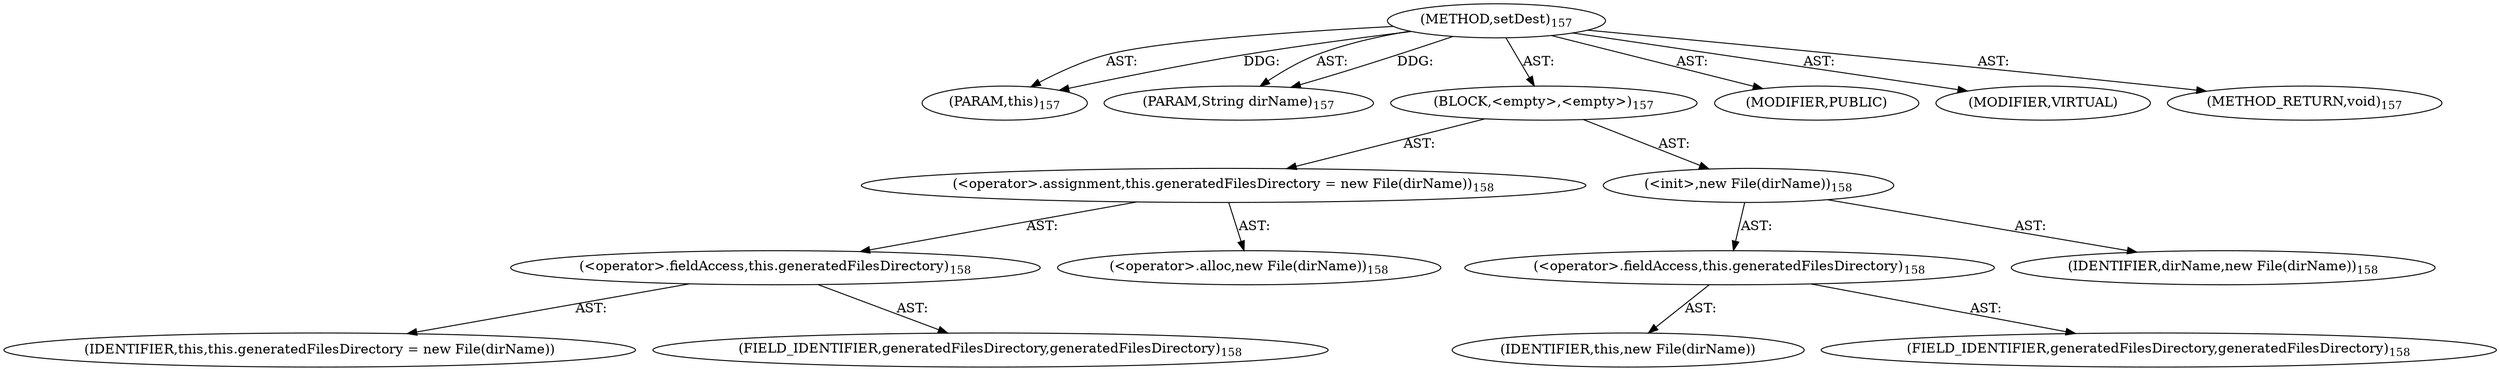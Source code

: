 digraph "setDest" {  
"111669149698" [label = <(METHOD,setDest)<SUB>157</SUB>> ]
"115964116996" [label = <(PARAM,this)<SUB>157</SUB>> ]
"115964116997" [label = <(PARAM,String dirName)<SUB>157</SUB>> ]
"25769803786" [label = <(BLOCK,&lt;empty&gt;,&lt;empty&gt;)<SUB>157</SUB>> ]
"30064771152" [label = <(&lt;operator&gt;.assignment,this.generatedFilesDirectory = new File(dirName))<SUB>158</SUB>> ]
"30064771153" [label = <(&lt;operator&gt;.fieldAccess,this.generatedFilesDirectory)<SUB>158</SUB>> ]
"68719476794" [label = <(IDENTIFIER,this,this.generatedFilesDirectory = new File(dirName))> ]
"55834574861" [label = <(FIELD_IDENTIFIER,generatedFilesDirectory,generatedFilesDirectory)<SUB>158</SUB>> ]
"30064771154" [label = <(&lt;operator&gt;.alloc,new File(dirName))<SUB>158</SUB>> ]
"30064771155" [label = <(&lt;init&gt;,new File(dirName))<SUB>158</SUB>> ]
"30064771156" [label = <(&lt;operator&gt;.fieldAccess,this.generatedFilesDirectory)<SUB>158</SUB>> ]
"68719476795" [label = <(IDENTIFIER,this,new File(dirName))> ]
"55834574862" [label = <(FIELD_IDENTIFIER,generatedFilesDirectory,generatedFilesDirectory)<SUB>158</SUB>> ]
"68719476796" [label = <(IDENTIFIER,dirName,new File(dirName))<SUB>158</SUB>> ]
"133143986183" [label = <(MODIFIER,PUBLIC)> ]
"133143986184" [label = <(MODIFIER,VIRTUAL)> ]
"128849018882" [label = <(METHOD_RETURN,void)<SUB>157</SUB>> ]
  "111669149698" -> "115964116996"  [ label = "AST: "] 
  "111669149698" -> "115964116997"  [ label = "AST: "] 
  "111669149698" -> "25769803786"  [ label = "AST: "] 
  "111669149698" -> "133143986183"  [ label = "AST: "] 
  "111669149698" -> "133143986184"  [ label = "AST: "] 
  "111669149698" -> "128849018882"  [ label = "AST: "] 
  "25769803786" -> "30064771152"  [ label = "AST: "] 
  "25769803786" -> "30064771155"  [ label = "AST: "] 
  "30064771152" -> "30064771153"  [ label = "AST: "] 
  "30064771152" -> "30064771154"  [ label = "AST: "] 
  "30064771153" -> "68719476794"  [ label = "AST: "] 
  "30064771153" -> "55834574861"  [ label = "AST: "] 
  "30064771155" -> "30064771156"  [ label = "AST: "] 
  "30064771155" -> "68719476796"  [ label = "AST: "] 
  "30064771156" -> "68719476795"  [ label = "AST: "] 
  "30064771156" -> "55834574862"  [ label = "AST: "] 
  "111669149698" -> "115964116996"  [ label = "DDG: "] 
  "111669149698" -> "115964116997"  [ label = "DDG: "] 
}
